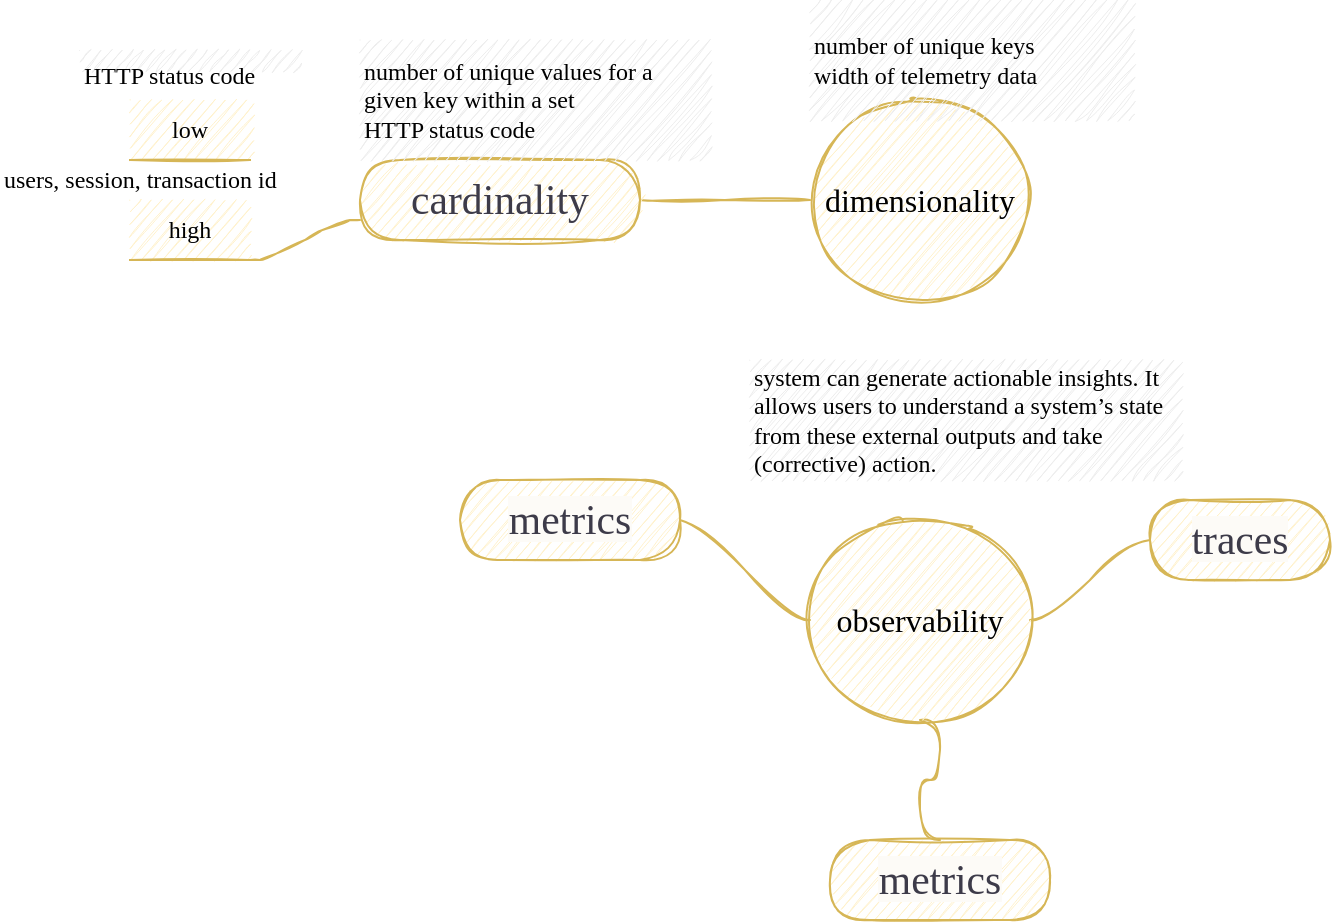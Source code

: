 <mxfile version="24.8.4" pages="2">
  <diagram id="39KQX6Ht3fXacYNEG0iI" name="observability">
    <mxGraphModel dx="2219" dy="1357" grid="1" gridSize="10" guides="1" tooltips="1" connect="1" arrows="1" fold="1" page="1" pageScale="1" pageWidth="1169" pageHeight="827" math="0" shadow="0">
      <root>
        <mxCell id="0" />
        <mxCell id="1" parent="0" />
        <mxCell id="YnUc5awOxCowvdNo1tEb-3" value="" style="edgeStyle=entityRelationEdgeStyle;startArrow=none;endArrow=none;segment=10;curved=1;shadow=0;sketch=1;fillColor=#fff2cc;strokeColor=#d6b656;fontFamily=Architects Daughter;" parent="1" source="YnUc5awOxCowvdNo1tEb-7" target="YnUc5awOxCowvdNo1tEb-8" edge="1">
          <mxGeometry relative="1" as="geometry" />
        </mxCell>
        <mxCell id="YnUc5awOxCowvdNo1tEb-5" value="" style="edgeStyle=entityRelationEdgeStyle;startArrow=none;endArrow=none;segment=10;curved=1;shadow=0;sketch=1;fillColor=#fff2cc;strokeColor=#d6b656;fontFamily=Architects Daughter;" parent="1" source="YnUc5awOxCowvdNo1tEb-7" target="YnUc5awOxCowvdNo1tEb-10" edge="1">
          <mxGeometry relative="1" as="geometry" />
        </mxCell>
        <mxCell id="SPI6aoFOVUpUGscuiDgy-3" value="" style="edgeStyle=entityRelationEdgeStyle;rounded=1;orthogonalLoop=1;jettySize=auto;html=1;startArrow=none;endArrow=none;segment=10;curved=1;entryX=0.5;entryY=0;entryDx=0;entryDy=0;exitX=0.5;exitY=1;exitDx=0;exitDy=0;shadow=0;sketch=1;strokeColor=#d6b656;align=center;verticalAlign=middle;fontFamily=Architects Daughter;fontSize=11;fontColor=default;labelBackgroundColor=default;fillColor=#fff2cc;" parent="1" source="YnUc5awOxCowvdNo1tEb-7" target="SPI6aoFOVUpUGscuiDgy-1" edge="1">
          <mxGeometry relative="1" as="geometry" />
        </mxCell>
        <mxCell id="YnUc5awOxCowvdNo1tEb-7" value="observability" style="ellipse;whiteSpace=wrap;html=1;align=center;treeFolding=1;treeMoving=1;newEdgeStyle={&quot;edgeStyle&quot;:&quot;entityRelationEdgeStyle&quot;,&quot;startArrow&quot;:&quot;none&quot;,&quot;endArrow&quot;:&quot;none&quot;,&quot;segment&quot;:10,&quot;curved&quot;:1};shadow=0;sketch=1;fillColor=#fff2cc;strokeColor=#d6b656;fontFamily=Architects Daughter;fontSize=16;" parent="1" vertex="1">
          <mxGeometry x="390" y="100" width="110" height="100" as="geometry" />
        </mxCell>
        <mxCell id="YnUc5awOxCowvdNo1tEb-8" value="&lt;span style=&quot;color: rgb(61, 59, 73); font-size: 20.8px; text-align: left; background-color: rgb(253, 251, 247);&quot;&gt;traces&lt;/span&gt;" style="whiteSpace=wrap;html=1;rounded=1;arcSize=50;align=center;verticalAlign=middle;strokeWidth=1;autosize=1;spacing=4;treeFolding=1;treeMoving=1;newEdgeStyle={&quot;edgeStyle&quot;:&quot;entityRelationEdgeStyle&quot;,&quot;startArrow&quot;:&quot;none&quot;,&quot;endArrow&quot;:&quot;none&quot;,&quot;segment&quot;:10,&quot;curved&quot;:1};shadow=0;sketch=1;fillColor=#fff2cc;strokeColor=#d6b656;fontFamily=Architects Daughter;" parent="1" vertex="1">
          <mxGeometry x="560" y="90" width="90" height="40" as="geometry" />
        </mxCell>
        <mxCell id="YnUc5awOxCowvdNo1tEb-10" value="&lt;span style=&quot;color: rgb(61, 59, 73); font-size: 20.8px; text-align: left; background-color: rgb(253, 251, 247);&quot;&gt;metrics&lt;/span&gt;" style="whiteSpace=wrap;html=1;rounded=1;arcSize=50;align=center;verticalAlign=middle;strokeWidth=1;autosize=1;spacing=4;treeFolding=1;treeMoving=1;newEdgeStyle={&quot;edgeStyle&quot;:&quot;entityRelationEdgeStyle&quot;,&quot;startArrow&quot;:&quot;none&quot;,&quot;endArrow&quot;:&quot;none&quot;,&quot;segment&quot;:10,&quot;curved&quot;:1};shadow=0;sketch=1;fillColor=#fff2cc;strokeColor=#d6b656;fontFamily=Architects Daughter;" parent="1" vertex="1">
          <mxGeometry x="215" y="80" width="110" height="40" as="geometry" />
        </mxCell>
        <mxCell id="SPI6aoFOVUpUGscuiDgy-1" value="&lt;span style=&quot;color: rgb(61, 59, 73); font-size: 20.8px; text-align: left; background-color: rgb(253, 251, 247);&quot;&gt;metrics&lt;/span&gt;" style="whiteSpace=wrap;html=1;rounded=1;arcSize=50;align=center;verticalAlign=middle;strokeWidth=1;autosize=1;spacing=4;treeFolding=1;treeMoving=1;newEdgeStyle={&quot;edgeStyle&quot;:&quot;entityRelationEdgeStyle&quot;,&quot;startArrow&quot;:&quot;none&quot;,&quot;endArrow&quot;:&quot;none&quot;,&quot;segment&quot;:10,&quot;curved&quot;:1};shadow=0;sketch=1;fillColor=#fff2cc;strokeColor=#d6b656;fontFamily=Architects Daughter;" parent="1" vertex="1">
          <mxGeometry x="400" y="260" width="110" height="40" as="geometry" />
        </mxCell>
        <mxCell id="EeRUvg3KgY4bu1h9nyyc-3" value="&lt;font&gt;system can generate actionable insights. It allows users to understand a system’s state from these external outputs and take (corrective) action.&lt;/font&gt;" style="text;html=1;align=left;verticalAlign=middle;whiteSpace=wrap;rounded=0;fillColor=#EDEDED;sketch=1;curveFitting=1;jiggle=2;fontFamily=Architects Daughter;" vertex="1" parent="1">
          <mxGeometry x="360" y="20" width="215" height="60" as="geometry" />
        </mxCell>
        <mxCell id="EeRUvg3KgY4bu1h9nyyc-4" value="dimensionality" style="ellipse;whiteSpace=wrap;html=1;align=center;treeFolding=1;treeMoving=1;newEdgeStyle={&quot;edgeStyle&quot;:&quot;entityRelationEdgeStyle&quot;,&quot;startArrow&quot;:&quot;none&quot;,&quot;endArrow&quot;:&quot;none&quot;,&quot;segment&quot;:10,&quot;curved&quot;:1};shadow=0;sketch=1;fillColor=#fff2cc;strokeColor=#d6b656;fontFamily=Architects Daughter;fontSize=16;" vertex="1" parent="1">
          <mxGeometry x="390" y="-110" width="110" height="100" as="geometry" />
        </mxCell>
        <mxCell id="EeRUvg3KgY4bu1h9nyyc-5" value="&lt;br&gt;HTTP status code" style="text;html=1;align=left;verticalAlign=middle;whiteSpace=wrap;rounded=0;fillColor=#EDEDED;sketch=1;curveFitting=1;jiggle=2;fontFamily=Architects Daughter;" vertex="1" parent="1">
          <mxGeometry x="25" y="-135" width="110" height="10" as="geometry" />
        </mxCell>
        <mxCell id="EeRUvg3KgY4bu1h9nyyc-7" style="edgeStyle=entityRelationEdgeStyle;rounded=1;orthogonalLoop=1;jettySize=auto;html=1;startArrow=none;endArrow=none;segment=10;curved=1;shadow=0;sketch=1;strokeColor=#d6b656;align=center;verticalAlign=middle;fontFamily=Architects Daughter;fontSize=11;fontColor=default;labelBackgroundColor=default;fillColor=#fff2cc;" edge="1" parent="1" source="EeRUvg3KgY4bu1h9nyyc-6" target="EeRUvg3KgY4bu1h9nyyc-4">
          <mxGeometry relative="1" as="geometry" />
        </mxCell>
        <mxCell id="EeRUvg3KgY4bu1h9nyyc-6" value="&lt;div style=&quot;text-align: left;&quot;&gt;&lt;span style=&quot;background-color: initial; font-size: 20.8px;&quot;&gt;&lt;font color=&quot;#3d3b49&quot;&gt;cardinality&lt;/font&gt;&lt;/span&gt;&lt;/div&gt;" style="whiteSpace=wrap;html=1;rounded=1;arcSize=50;align=center;verticalAlign=middle;strokeWidth=1;autosize=1;spacing=4;treeFolding=1;treeMoving=1;newEdgeStyle={&quot;edgeStyle&quot;:&quot;entityRelationEdgeStyle&quot;,&quot;startArrow&quot;:&quot;none&quot;,&quot;endArrow&quot;:&quot;none&quot;,&quot;segment&quot;:10,&quot;curved&quot;:1};shadow=0;sketch=1;fillColor=#fff2cc;strokeColor=#d6b656;fontFamily=Architects Daughter;" vertex="1" parent="1">
          <mxGeometry x="165" y="-80" width="140" height="40" as="geometry" />
        </mxCell>
        <mxCell id="EeRUvg3KgY4bu1h9nyyc-8" value="&lt;font&gt;number of unique keys&lt;/font&gt;&lt;div&gt;&lt;font&gt;width of telemetry data&amp;nbsp;&lt;/font&gt;&lt;/div&gt;" style="text;html=1;align=left;verticalAlign=middle;whiteSpace=wrap;rounded=0;fillColor=#EDEDED;sketch=1;curveFitting=1;jiggle=2;fontFamily=Architects Daughter;" vertex="1" parent="1">
          <mxGeometry x="390" y="-160" width="160" height="60" as="geometry" />
        </mxCell>
        <mxCell id="FXbTa5d-qTnp5B1caySA-1" value="low" style="whiteSpace=wrap;html=1;shape=partialRectangle;top=0;left=0;bottom=1;right=0;points=[[0,1],[1,1]];fillColor=#fff2cc;align=center;verticalAlign=middle;routingCenterY=0.5;snapToPoint=1;recursiveResize=0;autosize=1;treeFolding=1;treeMoving=1;newEdgeStyle={&quot;edgeStyle&quot;:&quot;entityRelationEdgeStyle&quot;,&quot;startArrow&quot;:&quot;none&quot;,&quot;endArrow&quot;:&quot;none&quot;,&quot;segment&quot;:10,&quot;curved&quot;:1,&quot;sourcePerimeterSpacing&quot;:0,&quot;targetPerimeterSpacing&quot;:0};rounded=1;shadow=0;sketch=1;strokeColor=#d6b656;strokeWidth=1;spacing=4;arcSize=50;fontFamily=Architects Daughter;fontSize=12;fontColor=default;" vertex="1" parent="1">
          <mxGeometry x="50" y="-110" width="60" height="30" as="geometry" />
        </mxCell>
        <mxCell id="FXbTa5d-qTnp5B1caySA-4" style="edgeStyle=entityRelationEdgeStyle;rounded=1;orthogonalLoop=1;jettySize=auto;html=1;startArrow=none;endArrow=none;segment=10;sourcePerimeterSpacing=0;targetPerimeterSpacing=0;entryX=0;entryY=0.75;entryDx=0;entryDy=0;shadow=0;sketch=1;strokeColor=#d6b656;strokeWidth=1;align=center;verticalAlign=middle;spacing=4;arcSize=50;fontFamily=Architects Daughter;fontSize=12;fontColor=default;autosize=1;fillColor=#fff2cc;" edge="1" parent="1" source="FXbTa5d-qTnp5B1caySA-3" target="EeRUvg3KgY4bu1h9nyyc-6">
          <mxGeometry relative="1" as="geometry" />
        </mxCell>
        <mxCell id="FXbTa5d-qTnp5B1caySA-3" value="high" style="whiteSpace=wrap;html=1;shape=partialRectangle;top=0;left=0;bottom=1;right=0;points=[[0,1],[1,1]];fillColor=#fff2cc;align=center;verticalAlign=middle;routingCenterY=0.5;snapToPoint=1;recursiveResize=0;autosize=1;treeFolding=1;treeMoving=1;newEdgeStyle={&quot;edgeStyle&quot;:&quot;entityRelationEdgeStyle&quot;,&quot;startArrow&quot;:&quot;none&quot;,&quot;endArrow&quot;:&quot;none&quot;,&quot;segment&quot;:10,&quot;curved&quot;:1,&quot;sourcePerimeterSpacing&quot;:0,&quot;targetPerimeterSpacing&quot;:0};rounded=1;shadow=0;sketch=1;strokeColor=#d6b656;strokeWidth=1;spacing=4;arcSize=50;fontFamily=Architects Daughter;fontSize=12;fontColor=default;" vertex="1" parent="1">
          <mxGeometry x="50" y="-60" width="60" height="30" as="geometry" />
        </mxCell>
        <mxCell id="FXbTa5d-qTnp5B1caySA-5" value="number of unique values for a given key within a set&lt;br&gt;HTTP status code" style="text;html=1;align=left;verticalAlign=middle;whiteSpace=wrap;rounded=0;fillColor=#EDEDED;sketch=1;curveFitting=1;jiggle=2;fontFamily=Architects Daughter;" vertex="1" parent="1">
          <mxGeometry x="165" y="-140" width="175" height="60" as="geometry" />
        </mxCell>
        <mxCell id="FXbTa5d-qTnp5B1caySA-6" value="users, session, transaction id" style="text;html=1;align=left;verticalAlign=middle;whiteSpace=wrap;rounded=0;fillColor=#EDEDED;sketch=1;curveFitting=1;jiggle=2;fontFamily=Architects Daughter;" vertex="1" parent="1">
          <mxGeometry x="-15" y="-70" width="180" as="geometry" />
        </mxCell>
      </root>
    </mxGraphModel>
  </diagram>
  <diagram id="VFGiiUs8xga3N3kZTZNb" name="Page-2">
    <mxGraphModel dx="1050" dy="530" grid="1" gridSize="10" guides="1" tooltips="1" connect="1" arrows="1" fold="1" page="1" pageScale="1" pageWidth="1169" pageHeight="827" math="0" shadow="0">
      <root>
        <mxCell id="ANaL1DxnVE4xrbeSQCjZ-0" />
        <mxCell id="ANaL1DxnVE4xrbeSQCjZ-1" parent="ANaL1DxnVE4xrbeSQCjZ-0" />
      </root>
    </mxGraphModel>
  </diagram>
</mxfile>
